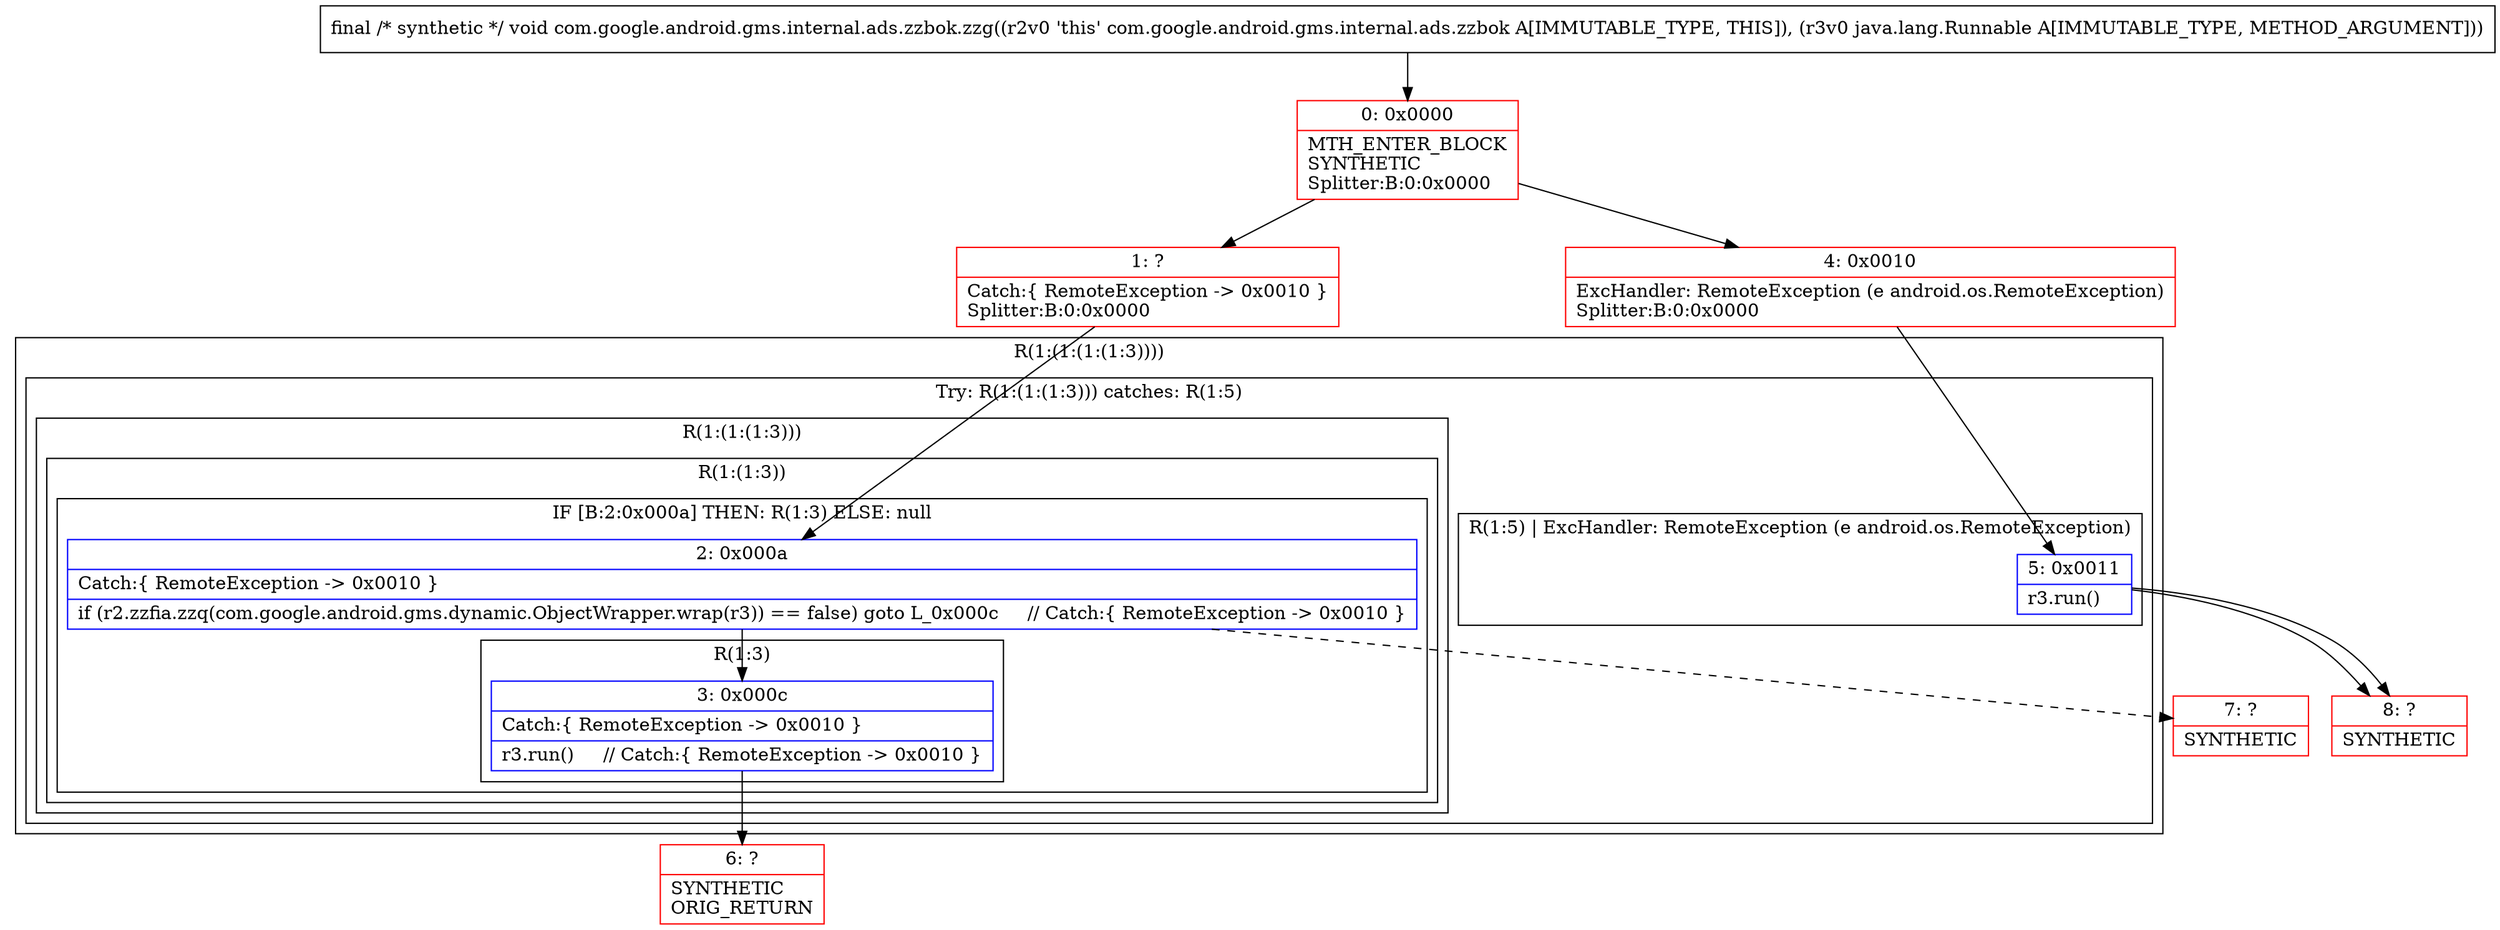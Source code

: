 digraph "CFG forcom.google.android.gms.internal.ads.zzbok.zzg(Ljava\/lang\/Runnable;)V" {
subgraph cluster_Region_870014731 {
label = "R(1:(1:(1:(1:3))))";
node [shape=record,color=blue];
subgraph cluster_TryCatchRegion_1473849849 {
label = "Try: R(1:(1:(1:3))) catches: R(1:5)";
node [shape=record,color=blue];
subgraph cluster_Region_519585999 {
label = "R(1:(1:(1:3)))";
node [shape=record,color=blue];
subgraph cluster_Region_462913994 {
label = "R(1:(1:3))";
node [shape=record,color=blue];
subgraph cluster_IfRegion_1927128756 {
label = "IF [B:2:0x000a] THEN: R(1:3) ELSE: null";
node [shape=record,color=blue];
Node_2 [shape=record,label="{2\:\ 0x000a|Catch:\{ RemoteException \-\> 0x0010 \}\l|if (r2.zzfia.zzq(com.google.android.gms.dynamic.ObjectWrapper.wrap(r3)) == false) goto L_0x000c     \/\/ Catch:\{ RemoteException \-\> 0x0010 \}\l}"];
subgraph cluster_Region_1817567223 {
label = "R(1:3)";
node [shape=record,color=blue];
Node_3 [shape=record,label="{3\:\ 0x000c|Catch:\{ RemoteException \-\> 0x0010 \}\l|r3.run()     \/\/ Catch:\{ RemoteException \-\> 0x0010 \}\l}"];
}
}
}
}
subgraph cluster_Region_821499018 {
label = "R(1:5) | ExcHandler: RemoteException (e android.os.RemoteException)\l";
node [shape=record,color=blue];
Node_5 [shape=record,label="{5\:\ 0x0011|r3.run()\l}"];
}
}
}
subgraph cluster_Region_821499018 {
label = "R(1:5) | ExcHandler: RemoteException (e android.os.RemoteException)\l";
node [shape=record,color=blue];
Node_5 [shape=record,label="{5\:\ 0x0011|r3.run()\l}"];
}
Node_0 [shape=record,color=red,label="{0\:\ 0x0000|MTH_ENTER_BLOCK\lSYNTHETIC\lSplitter:B:0:0x0000\l}"];
Node_1 [shape=record,color=red,label="{1\:\ ?|Catch:\{ RemoteException \-\> 0x0010 \}\lSplitter:B:0:0x0000\l}"];
Node_4 [shape=record,color=red,label="{4\:\ 0x0010|ExcHandler: RemoteException (e android.os.RemoteException)\lSplitter:B:0:0x0000\l}"];
Node_6 [shape=record,color=red,label="{6\:\ ?|SYNTHETIC\lORIG_RETURN\l}"];
Node_7 [shape=record,color=red,label="{7\:\ ?|SYNTHETIC\l}"];
Node_8 [shape=record,color=red,label="{8\:\ ?|SYNTHETIC\l}"];
MethodNode[shape=record,label="{final \/* synthetic *\/ void com.google.android.gms.internal.ads.zzbok.zzg((r2v0 'this' com.google.android.gms.internal.ads.zzbok A[IMMUTABLE_TYPE, THIS]), (r3v0 java.lang.Runnable A[IMMUTABLE_TYPE, METHOD_ARGUMENT])) }"];
MethodNode -> Node_0;
Node_2 -> Node_3;
Node_2 -> Node_7[style=dashed];
Node_3 -> Node_6;
Node_5 -> Node_8;
Node_5 -> Node_8;
Node_0 -> Node_1;
Node_0 -> Node_4;
Node_1 -> Node_2;
Node_4 -> Node_5;
}

